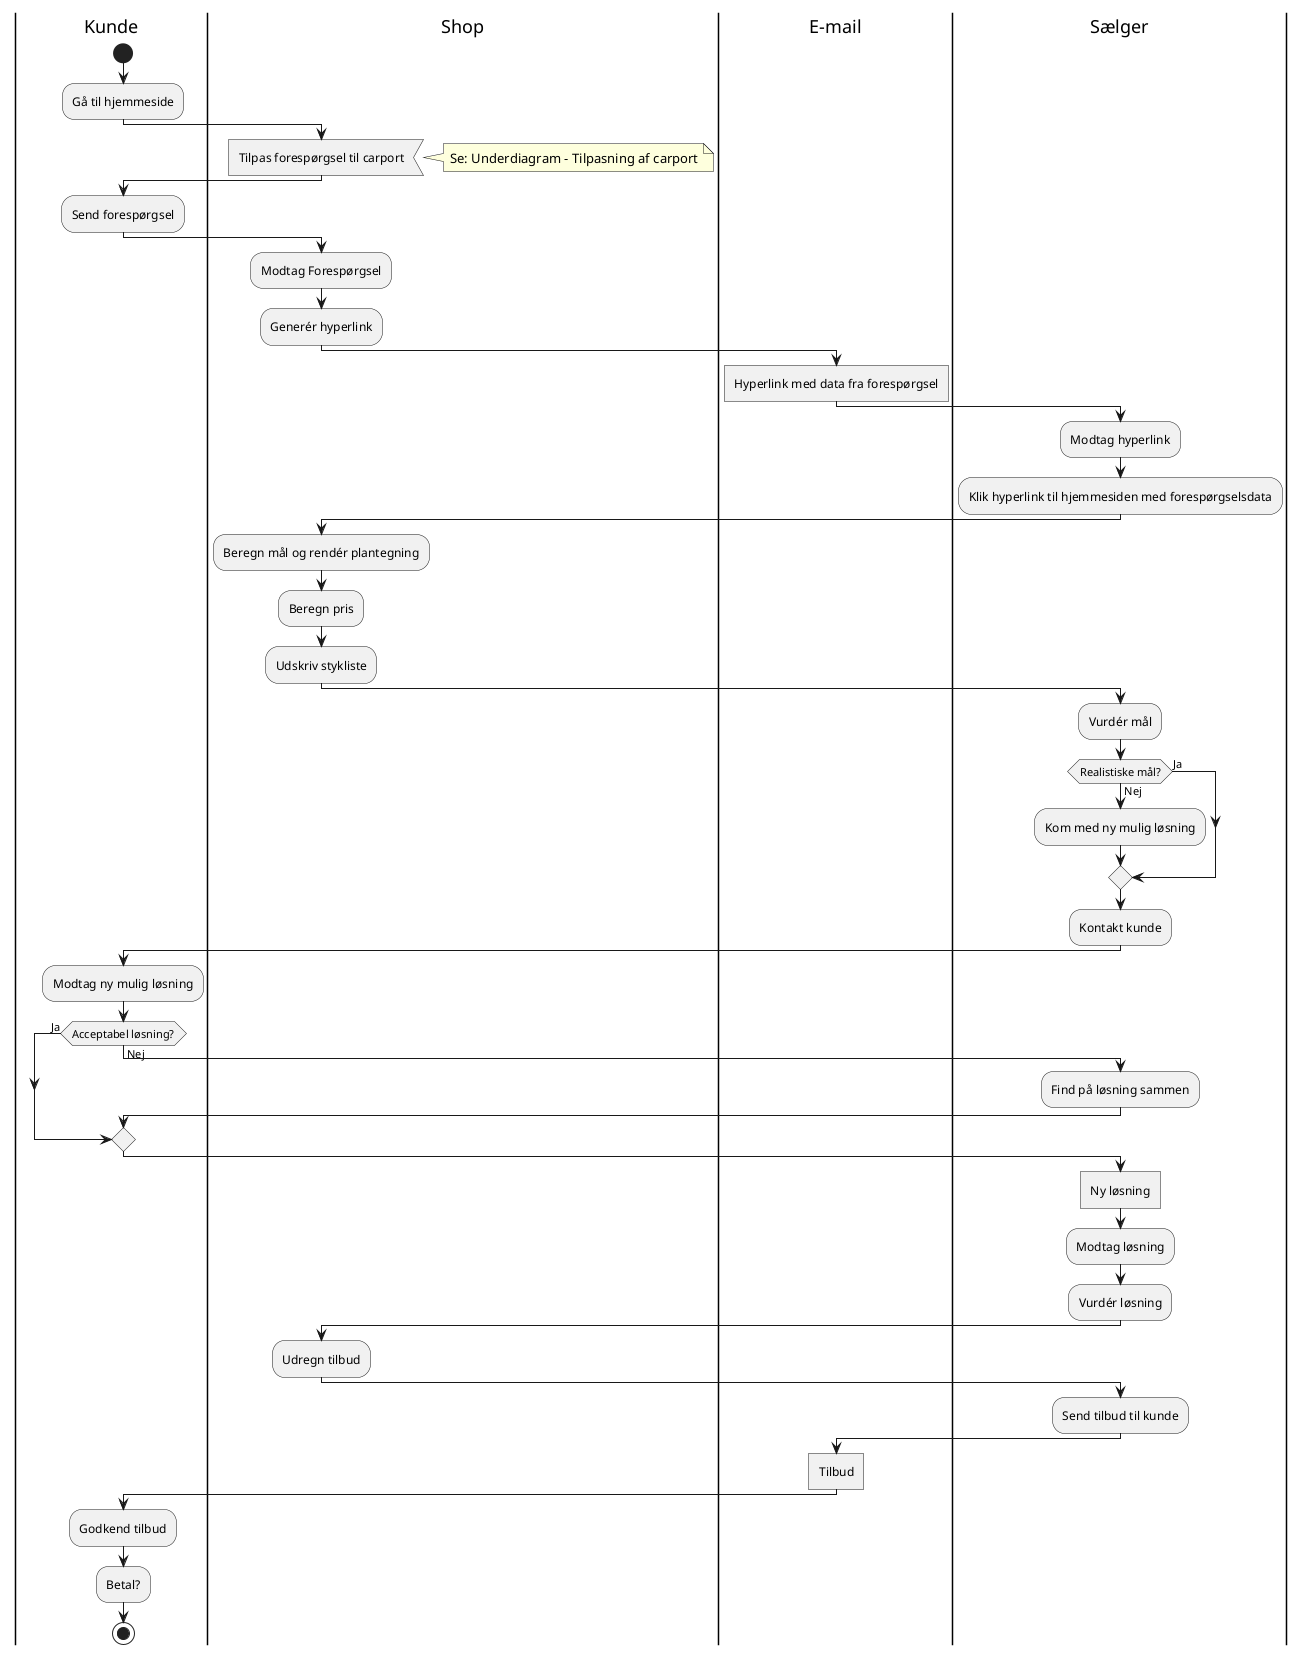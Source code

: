 @startuml
'https://plantuml.com/activity-diagram-beta

|Kunde|
start
:Gå til hjemmeside;
|Shop|
:Tilpas forespørgsel til carport<
note right:Se: Underdiagram - Tilpasning af carport
|Kunde|
:Send forespørgsel;
|Shop|
:Modtag Forespørgsel;
:Generér hyperlink;
|E-mail|
:Hyperlink med data fra forespørgsel]
|Sælger|
:Modtag hyperlink;
:Klik hyperlink til hjemmesiden med forespørgselsdata;
|Shop|
:Beregn mål og rendér plantegning;
:Beregn pris;
:Udskriv stykliste;
|Sælger|
:Vurdér mål;
if(Realistiske mål?) is (Nej) then
:Kom med ny mulig løsning;
else (Ja)
end if
:Kontakt kunde;
|Kunde|
:Modtag ny mulig løsning;
if (Acceptabel løsning?) is (Nej) then
|Sælger|
:Find på løsning sammen;
else (Ja)
end if
:Ny løsning]
|Sælger|
:Modtag løsning;
:Vurdér løsning;
|Shop|
:Udregn tilbud;
|Sælger|
:Send tilbud til kunde;
|E-mail|
:Tilbud]
|Kunde|
:Godkend tilbud;
:Betal?;
stop

@enduml
